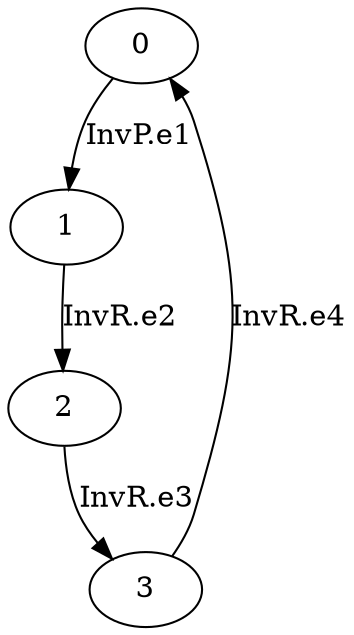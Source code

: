 digraph G {
  0 -> 1 [ label="InvP.e1" ];
  1 -> 2 [ label="InvR.e2" ];
  2 -> 3 [ label="InvR.e3" ];
  3 -> 0 [ label="InvR.e4" ];
}
